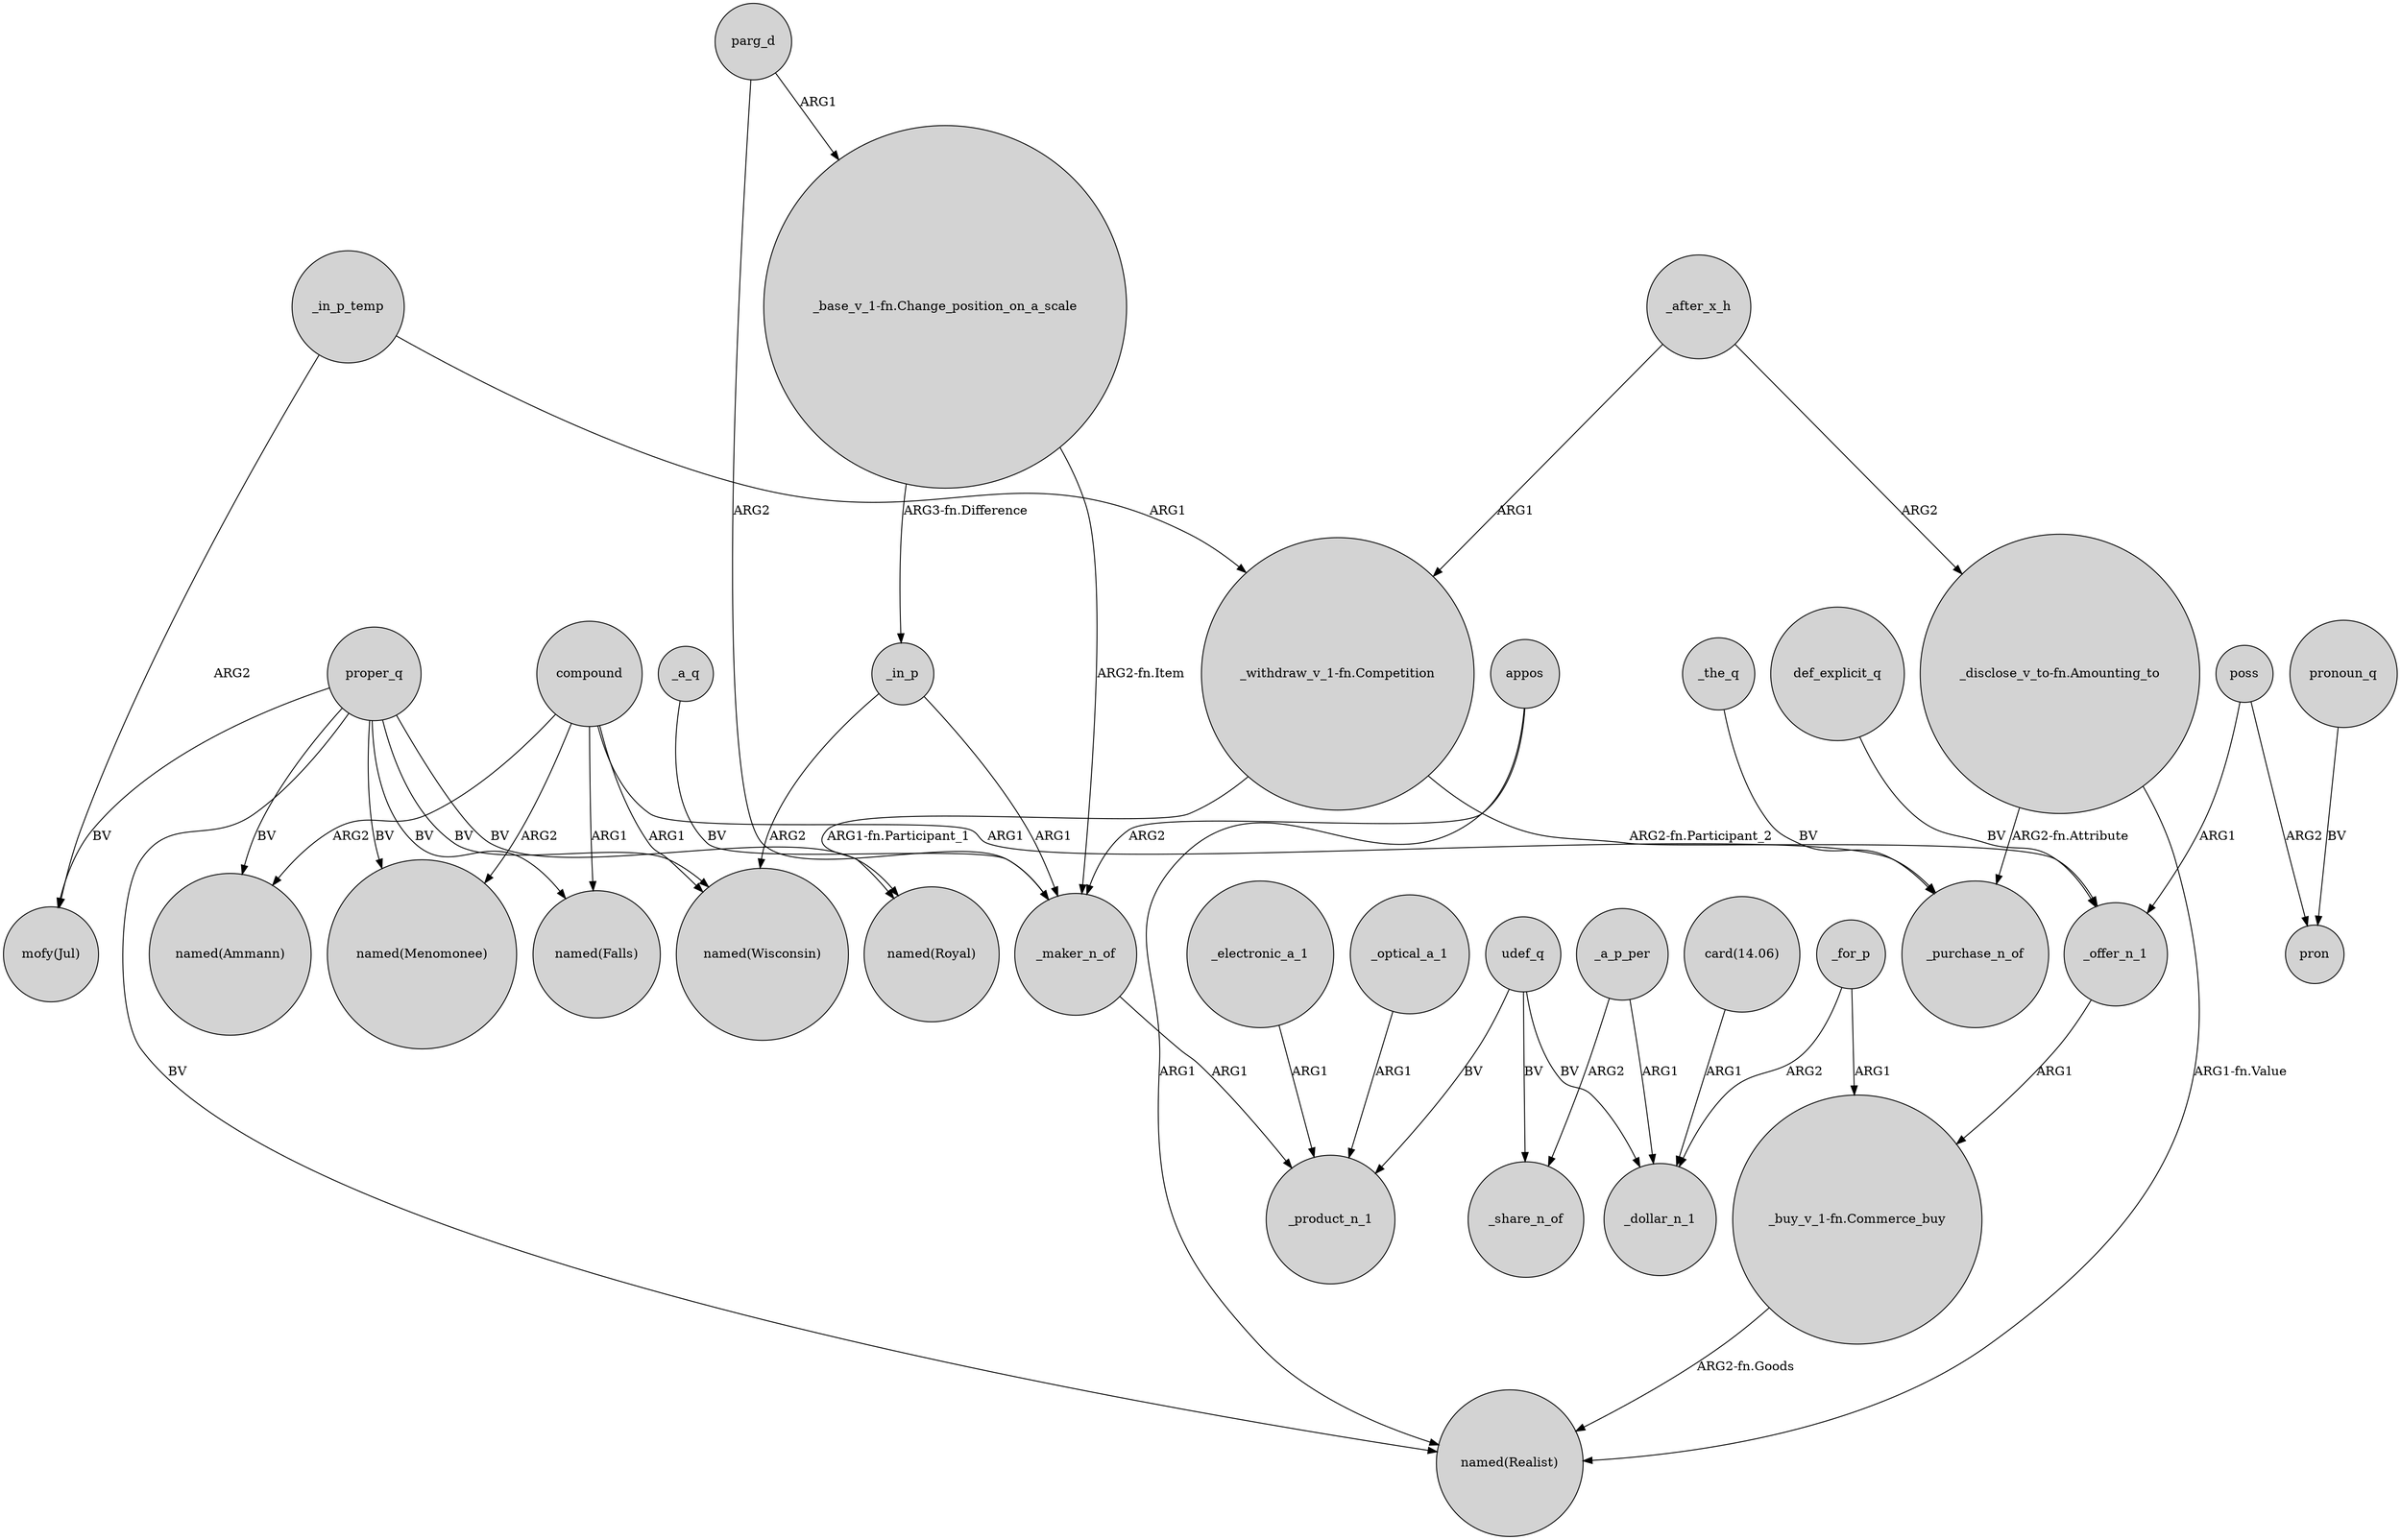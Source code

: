 digraph {
	node [shape=circle style=filled]
	_in_p_temp -> "mofy(Jul)" [label=ARG2]
	proper_q -> "named(Royal)" [label=BV]
	"_disclose_v_to-fn.Amounting_to" -> _purchase_n_of [label="ARG2-fn.Attribute"]
	compound -> _purchase_n_of [label=ARG1]
	"_withdraw_v_1-fn.Competition" -> "named(Royal)" [label="ARG1-fn.Participant_1"]
	compound -> "named(Wisconsin)" [label=ARG1]
	parg_d -> "_base_v_1-fn.Change_position_on_a_scale" [label=ARG1]
	"_buy_v_1-fn.Commerce_buy" -> "named(Realist)" [label="ARG2-fn.Goods"]
	_electronic_a_1 -> _product_n_1 [label=ARG1]
	compound -> "named(Menomonee)" [label=ARG2]
	udef_q -> _product_n_1 [label=BV]
	"_disclose_v_to-fn.Amounting_to" -> "named(Realist)" [label="ARG1-fn.Value"]
	proper_q -> "named(Ammann)" [label=BV]
	proper_q -> "named(Wisconsin)" [label=BV]
	pronoun_q -> pron [label=BV]
	poss -> _offer_n_1 [label=ARG1]
	_for_p -> "_buy_v_1-fn.Commerce_buy" [label=ARG1]
	_in_p -> "named(Wisconsin)" [label=ARG2]
	poss -> pron [label=ARG2]
	parg_d -> _maker_n_of [label=ARG2]
	_optical_a_1 -> _product_n_1 [label=ARG1]
	_in_p -> _maker_n_of [label=ARG1]
	proper_q -> "named(Falls)" [label=BV]
	appos -> "named(Realist)" [label=ARG1]
	_a_p_per -> _share_n_of [label=ARG2]
	"card(14.06)" -> _dollar_n_1 [label=ARG1]
	proper_q -> "named(Menomonee)" [label=BV]
	compound -> "named(Falls)" [label=ARG1]
	_the_q -> _purchase_n_of [label=BV]
	appos -> _maker_n_of [label=ARG2]
	_for_p -> _dollar_n_1 [label=ARG2]
	_offer_n_1 -> "_buy_v_1-fn.Commerce_buy" [label=ARG1]
	udef_q -> _share_n_of [label=BV]
	udef_q -> _dollar_n_1 [label=BV]
	def_explicit_q -> _offer_n_1 [label=BV]
	_in_p_temp -> "_withdraw_v_1-fn.Competition" [label=ARG1]
	_a_p_per -> _dollar_n_1 [label=ARG1]
	proper_q -> "named(Realist)" [label=BV]
	"_withdraw_v_1-fn.Competition" -> _offer_n_1 [label="ARG2-fn.Participant_2"]
	proper_q -> "mofy(Jul)" [label=BV]
	"_base_v_1-fn.Change_position_on_a_scale" -> _maker_n_of [label="ARG2-fn.Item"]
	compound -> "named(Ammann)" [label=ARG2]
	_a_q -> _maker_n_of [label=BV]
	_maker_n_of -> _product_n_1 [label=ARG1]
	"_base_v_1-fn.Change_position_on_a_scale" -> _in_p [label="ARG3-fn.Difference"]
	_after_x_h -> "_disclose_v_to-fn.Amounting_to" [label=ARG2]
	_after_x_h -> "_withdraw_v_1-fn.Competition" [label=ARG1]
}
